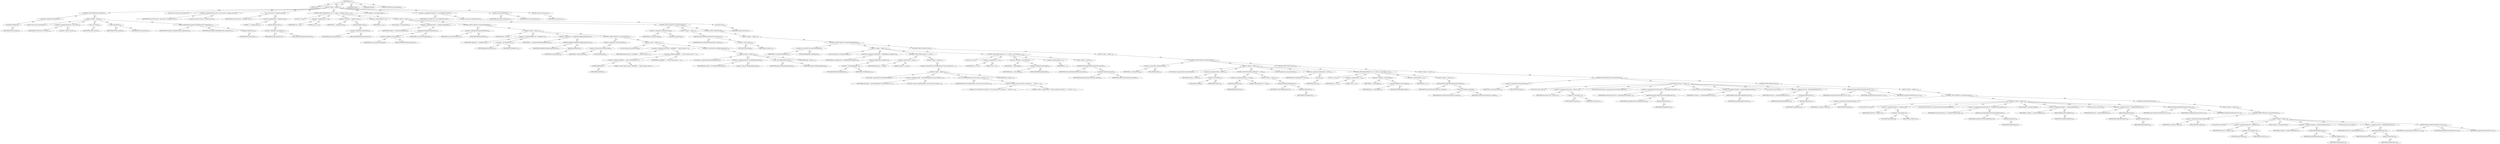 digraph "list" {  
"111669149714" [label = <(METHOD,list)<SUB>311</SUB>> ]
"115964117006" [label = <(PARAM,this)<SUB>311</SUB>> ]
"25769803813" [label = <(BLOCK,&lt;empty&gt;,&lt;empty&gt;)<SUB>311</SUB>> ]
"47244640274" [label = <(CONTROL_STRUCTURE,IF,if (!isChecked()))<SUB>312</SUB>> ]
"30064771205" [label = <(&lt;operator&gt;.logicalNot,!isChecked())<SUB>312</SUB>> ]
"30064771206" [label = <(isChecked,isChecked())<SUB>312</SUB>> ]
"68719476769" [label = <(IDENTIFIER,this,isChecked())<SUB>312</SUB>> ]
"25769803814" [label = <(BLOCK,&lt;empty&gt;,&lt;empty&gt;)<SUB>312</SUB>> ]
"94489280521" [label = <(LOCAL,Stack stk: java.util.Stack)<SUB>314</SUB>> ]
"30064771207" [label = <(&lt;operator&gt;.assignment,Stack stk = new Stack())<SUB>314</SUB>> ]
"68719476891" [label = <(IDENTIFIER,stk,Stack stk = new Stack())<SUB>314</SUB>> ]
"30064771208" [label = <(&lt;operator&gt;.alloc,new Stack())<SUB>314</SUB>> ]
"30064771209" [label = <(&lt;init&gt;,new Stack())<SUB>314</SUB>> ]
"68719476892" [label = <(IDENTIFIER,stk,new Stack())<SUB>314</SUB>> ]
"30064771210" [label = <(push,stk.push(this))<SUB>315</SUB>> ]
"68719476893" [label = <(IDENTIFIER,stk,stk.push(this))<SUB>315</SUB>> ]
"68719476770" [label = <(IDENTIFIER,this,stk.push(this))<SUB>315</SUB>> ]
"30064771211" [label = <(dieOnCircularReference,dieOnCircularReference(stk, getProject()))<SUB>316</SUB>> ]
"68719476772" [label = <(IDENTIFIER,this,dieOnCircularReference(stk, getProject()))<SUB>316</SUB>> ]
"68719476894" [label = <(IDENTIFIER,stk,dieOnCircularReference(stk, getProject()))<SUB>316</SUB>> ]
"30064771212" [label = <(getProject,getProject())<SUB>316</SUB>> ]
"68719476771" [label = <(IDENTIFIER,this,getProject())<SUB>316</SUB>> ]
"94489280522" [label = <(LOCAL,Vector result: java.util.Vector)<SUB>319</SUB>> ]
"30064771213" [label = <(&lt;operator&gt;.assignment,Vector result = new Vector(2 * elements.size()))<SUB>319</SUB>> ]
"68719476895" [label = <(IDENTIFIER,result,Vector result = new Vector(2 * elements.size()))<SUB>319</SUB>> ]
"30064771214" [label = <(&lt;operator&gt;.alloc,new Vector(2 * elements.size()))<SUB>319</SUB>> ]
"30064771215" [label = <(&lt;init&gt;,new Vector(2 * elements.size()))<SUB>319</SUB>> ]
"68719476896" [label = <(IDENTIFIER,result,new Vector(2 * elements.size()))<SUB>319</SUB>> ]
"30064771216" [label = <(&lt;operator&gt;.multiplication,2 * elements.size())<SUB>319</SUB>> ]
"90194313232" [label = <(LITERAL,2,2 * elements.size())<SUB>319</SUB>> ]
"30064771217" [label = <(size,this.elements.size())<SUB>319</SUB>> ]
"30064771218" [label = <(&lt;operator&gt;.fieldAccess,this.elements)<SUB>319</SUB>> ]
"68719476897" [label = <(IDENTIFIER,this,this.elements.size())> ]
"55834574867" [label = <(FIELD_IDENTIFIER,elements,elements)<SUB>319</SUB>> ]
"47244640275" [label = <(CONTROL_STRUCTURE,FOR,for (int i = 0; Some(i &lt; elements.size()); i++))<SUB>320</SUB>> ]
"94489280523" [label = <(LOCAL,int i: int)<SUB>320</SUB>> ]
"30064771219" [label = <(&lt;operator&gt;.assignment,int i = 0)<SUB>320</SUB>> ]
"68719476898" [label = <(IDENTIFIER,i,int i = 0)<SUB>320</SUB>> ]
"90194313233" [label = <(LITERAL,0,int i = 0)<SUB>320</SUB>> ]
"30064771220" [label = <(&lt;operator&gt;.lessThan,i &lt; elements.size())<SUB>320</SUB>> ]
"68719476899" [label = <(IDENTIFIER,i,i &lt; elements.size())<SUB>320</SUB>> ]
"30064771221" [label = <(size,this.elements.size())<SUB>320</SUB>> ]
"30064771222" [label = <(&lt;operator&gt;.fieldAccess,this.elements)<SUB>320</SUB>> ]
"68719476900" [label = <(IDENTIFIER,this,this.elements.size())> ]
"55834574868" [label = <(FIELD_IDENTIFIER,elements,elements)<SUB>320</SUB>> ]
"30064771223" [label = <(&lt;operator&gt;.postIncrement,i++)<SUB>320</SUB>> ]
"68719476901" [label = <(IDENTIFIER,i,i++)<SUB>320</SUB>> ]
"25769803815" [label = <(BLOCK,&lt;empty&gt;,&lt;empty&gt;)<SUB>320</SUB>> ]
"94489280524" [label = <(LOCAL,Object o: java.lang.Object)<SUB>321</SUB>> ]
"30064771224" [label = <(&lt;operator&gt;.assignment,Object o = elements.elementAt(i))<SUB>321</SUB>> ]
"68719476902" [label = <(IDENTIFIER,o,Object o = elements.elementAt(i))<SUB>321</SUB>> ]
"30064771225" [label = <(elementAt,this.elements.elementAt(i))<SUB>321</SUB>> ]
"30064771226" [label = <(&lt;operator&gt;.fieldAccess,this.elements)<SUB>321</SUB>> ]
"68719476903" [label = <(IDENTIFIER,this,this.elements.elementAt(i))> ]
"55834574869" [label = <(FIELD_IDENTIFIER,elements,elements)<SUB>321</SUB>> ]
"68719476904" [label = <(IDENTIFIER,i,this.elements.elementAt(i))<SUB>321</SUB>> ]
"47244640276" [label = <(CONTROL_STRUCTURE,IF,if (o instanceof Reference))<SUB>322</SUB>> ]
"30064771227" [label = <(&lt;operator&gt;.instanceOf,o instanceof Reference)<SUB>322</SUB>> ]
"68719476905" [label = <(IDENTIFIER,o,o instanceof Reference)<SUB>322</SUB>> ]
"180388626432" [label = <(TYPE_REF,Reference,Reference)<SUB>322</SUB>> ]
"25769803816" [label = <(BLOCK,&lt;empty&gt;,&lt;empty&gt;)<SUB>322</SUB>> ]
"94489280525" [label = <(LOCAL,Reference r: ANY)<SUB>323</SUB>> ]
"30064771228" [label = <(&lt;operator&gt;.assignment,Reference r = (Reference) o)<SUB>323</SUB>> ]
"68719476906" [label = <(IDENTIFIER,r,Reference r = (Reference) o)<SUB>323</SUB>> ]
"30064771229" [label = <(&lt;operator&gt;.cast,(Reference) o)<SUB>323</SUB>> ]
"180388626433" [label = <(TYPE_REF,Reference,Reference)<SUB>323</SUB>> ]
"68719476907" [label = <(IDENTIFIER,o,(Reference) o)<SUB>323</SUB>> ]
"30064771230" [label = <(&lt;operator&gt;.assignment,o = r.getReferencedObject(getProject()))<SUB>324</SUB>> ]
"68719476908" [label = <(IDENTIFIER,o,o = r.getReferencedObject(getProject()))<SUB>324</SUB>> ]
"30064771231" [label = <(getReferencedObject,getReferencedObject(getProject()))<SUB>324</SUB>> ]
"68719476909" [label = <(IDENTIFIER,r,getReferencedObject(getProject()))<SUB>324</SUB>> ]
"30064771232" [label = <(getProject,getProject())<SUB>324</SUB>> ]
"68719476773" [label = <(IDENTIFIER,this,getProject())<SUB>324</SUB>> ]
"47244640277" [label = <(CONTROL_STRUCTURE,IF,if (!(o instanceof Path)))<SUB>326</SUB>> ]
"30064771233" [label = <(&lt;operator&gt;.logicalNot,!(o instanceof Path))<SUB>326</SUB>> ]
"30064771234" [label = <(&lt;operator&gt;.instanceOf,o instanceof Path)<SUB>326</SUB>> ]
"68719476910" [label = <(IDENTIFIER,o,o instanceof Path)<SUB>326</SUB>> ]
"180388626434" [label = <(TYPE_REF,Path,Path)<SUB>326</SUB>> ]
"25769803817" [label = <(BLOCK,&lt;empty&gt;,&lt;empty&gt;)<SUB>326</SUB>> ]
"94489280526" [label = <(LOCAL,String msg: java.lang.String)<SUB>327</SUB>> ]
"30064771235" [label = <(&lt;operator&gt;.assignment,String msg = r.getRefId() + &quot; doesn\'t denote a...)<SUB>327</SUB>> ]
"68719476911" [label = <(IDENTIFIER,msg,String msg = r.getRefId() + &quot; doesn\'t denote a...)<SUB>327</SUB>> ]
"30064771236" [label = <(&lt;operator&gt;.addition,r.getRefId() + &quot; doesn\'t denote a path &quot; + o)<SUB>327</SUB>> ]
"30064771237" [label = <(&lt;operator&gt;.addition,r.getRefId() + &quot; doesn\'t denote a path &quot;)<SUB>327</SUB>> ]
"30064771238" [label = <(getRefId,getRefId())<SUB>327</SUB>> ]
"68719476912" [label = <(IDENTIFIER,r,getRefId())<SUB>327</SUB>> ]
"90194313234" [label = <(LITERAL,&quot; doesn\'t denote a path &quot;,r.getRefId() + &quot; doesn\'t denote a path &quot;)<SUB>327</SUB>> ]
"68719476913" [label = <(IDENTIFIER,o,r.getRefId() + &quot; doesn\'t denote a path &quot; + o)<SUB>327</SUB>> ]
"30064771239" [label = <(&lt;operator&gt;.throw,throw new BuildException(msg);)<SUB>328</SUB>> ]
"25769803818" [label = <(BLOCK,&lt;empty&gt;,&lt;empty&gt;)<SUB>328</SUB>> ]
"94489280527" [label = <(LOCAL,$obj1: org.apache.tools.ant.BuildException)<SUB>328</SUB>> ]
"30064771240" [label = <(&lt;operator&gt;.assignment,$obj1 = new BuildException(msg))<SUB>328</SUB>> ]
"68719476914" [label = <(IDENTIFIER,$obj1,$obj1 = new BuildException(msg))<SUB>328</SUB>> ]
"30064771241" [label = <(&lt;operator&gt;.alloc,new BuildException(msg))<SUB>328</SUB>> ]
"30064771242" [label = <(&lt;init&gt;,new BuildException(msg))<SUB>328</SUB>> ]
"68719476915" [label = <(IDENTIFIER,$obj1,new BuildException(msg))<SUB>328</SUB>> ]
"68719476916" [label = <(IDENTIFIER,msg,new BuildException(msg))<SUB>328</SUB>> ]
"68719476917" [label = <(IDENTIFIER,$obj1,&lt;empty&gt;)<SUB>328</SUB>> ]
"47244640278" [label = <(CONTROL_STRUCTURE,IF,if (o instanceof String))<SUB>332</SUB>> ]
"30064771243" [label = <(&lt;operator&gt;.instanceOf,o instanceof String)<SUB>332</SUB>> ]
"68719476918" [label = <(IDENTIFIER,o,o instanceof String)<SUB>332</SUB>> ]
"180388626435" [label = <(TYPE_REF,String,String)<SUB>332</SUB>> ]
"25769803819" [label = <(BLOCK,&lt;empty&gt;,&lt;empty&gt;)<SUB>332</SUB>> ]
"30064771244" [label = <(addUnlessPresent,addUnlessPresent(result, (String) o))<SUB>334</SUB>> ]
"68719476919" [label = <(IDENTIFIER,result,addUnlessPresent(result, (String) o))<SUB>334</SUB>> ]
"30064771245" [label = <(&lt;operator&gt;.cast,(String) o)<SUB>334</SUB>> ]
"180388626436" [label = <(TYPE_REF,String,String)<SUB>334</SUB>> ]
"68719476920" [label = <(IDENTIFIER,o,(String) o)<SUB>334</SUB>> ]
"47244640279" [label = <(CONTROL_STRUCTURE,ELSE,else)<SUB>335</SUB>> ]
"25769803820" [label = <(BLOCK,&lt;empty&gt;,&lt;empty&gt;)<SUB>335</SUB>> ]
"47244640280" [label = <(CONTROL_STRUCTURE,IF,if (o instanceof PathElement))<SUB>335</SUB>> ]
"30064771246" [label = <(&lt;operator&gt;.instanceOf,o instanceof PathElement)<SUB>335</SUB>> ]
"68719476921" [label = <(IDENTIFIER,o,o instanceof PathElement)<SUB>335</SUB>> ]
"180388626437" [label = <(TYPE_REF,PathElement,PathElement)<SUB>335</SUB>> ]
"25769803821" [label = <(BLOCK,&lt;empty&gt;,&lt;empty&gt;)<SUB>335</SUB>> ]
"94489280528" [label = <(LOCAL,String[] parts: java.lang.String[])<SUB>336</SUB>> ]
"30064771247" [label = <(&lt;operator&gt;.assignment,String[] parts = ((PathElement) o).getParts())<SUB>336</SUB>> ]
"68719476922" [label = <(IDENTIFIER,parts,String[] parts = ((PathElement) o).getParts())<SUB>336</SUB>> ]
"30064771248" [label = <(getParts,(PathElement) o.getParts())<SUB>336</SUB>> ]
"30064771249" [label = <(&lt;operator&gt;.cast,(PathElement) o)<SUB>336</SUB>> ]
"180388626438" [label = <(TYPE_REF,PathElement,PathElement)<SUB>336</SUB>> ]
"68719476923" [label = <(IDENTIFIER,o,(PathElement) o)<SUB>336</SUB>> ]
"47244640281" [label = <(CONTROL_STRUCTURE,IF,if (parts == null))<SUB>337</SUB>> ]
"30064771250" [label = <(&lt;operator&gt;.equals,parts == null)<SUB>337</SUB>> ]
"68719476924" [label = <(IDENTIFIER,parts,parts == null)<SUB>337</SUB>> ]
"90194313235" [label = <(LITERAL,null,parts == null)<SUB>337</SUB>> ]
"25769803822" [label = <(BLOCK,&lt;empty&gt;,&lt;empty&gt;)<SUB>337</SUB>> ]
"30064771251" [label = <(&lt;operator&gt;.throw,throw new BuildException(&quot;You must either set l...)<SUB>338</SUB>> ]
"25769803823" [label = <(BLOCK,&lt;empty&gt;,&lt;empty&gt;)<SUB>338</SUB>> ]
"94489280529" [label = <(LOCAL,$obj2: org.apache.tools.ant.BuildException)<SUB>338</SUB>> ]
"30064771252" [label = <(&lt;operator&gt;.assignment,$obj2 = new BuildException(&quot;You must either set...)<SUB>338</SUB>> ]
"68719476925" [label = <(IDENTIFIER,$obj2,$obj2 = new BuildException(&quot;You must either set...)<SUB>338</SUB>> ]
"30064771253" [label = <(&lt;operator&gt;.alloc,new BuildException(&quot;You must either set locatio...)<SUB>338</SUB>> ]
"30064771254" [label = <(&lt;init&gt;,new BuildException(&quot;You must either set locatio...)<SUB>338</SUB>> ]
"68719476926" [label = <(IDENTIFIER,$obj2,new BuildException(&quot;You must either set locatio...)<SUB>338</SUB>> ]
"30064771255" [label = <(&lt;operator&gt;.addition,&quot;You must either set location or&quot; + &quot; path on &lt;...)<SUB>338</SUB>> ]
"90194313236" [label = <(LITERAL,&quot;You must either set location or&quot;,&quot;You must either set location or&quot; + &quot; path on &lt;...)<SUB>338</SUB>> ]
"90194313237" [label = <(LITERAL,&quot; path on &lt;pathelement&gt;&quot;,&quot;You must either set location or&quot; + &quot; path on &lt;...)<SUB>339</SUB>> ]
"68719476927" [label = <(IDENTIFIER,$obj2,&lt;empty&gt;)<SUB>338</SUB>> ]
"47244640282" [label = <(CONTROL_STRUCTURE,FOR,for (int j = 0; Some(j &lt; parts.length); j++))<SUB>341</SUB>> ]
"94489280530" [label = <(LOCAL,int j: int)<SUB>341</SUB>> ]
"30064771256" [label = <(&lt;operator&gt;.assignment,int j = 0)<SUB>341</SUB>> ]
"68719476928" [label = <(IDENTIFIER,j,int j = 0)<SUB>341</SUB>> ]
"90194313238" [label = <(LITERAL,0,int j = 0)<SUB>341</SUB>> ]
"30064771257" [label = <(&lt;operator&gt;.lessThan,j &lt; parts.length)<SUB>341</SUB>> ]
"68719476929" [label = <(IDENTIFIER,j,j &lt; parts.length)<SUB>341</SUB>> ]
"30064771258" [label = <(&lt;operator&gt;.fieldAccess,parts.length)<SUB>341</SUB>> ]
"68719476930" [label = <(IDENTIFIER,parts,j &lt; parts.length)<SUB>341</SUB>> ]
"55834574870" [label = <(FIELD_IDENTIFIER,length,length)<SUB>341</SUB>> ]
"30064771259" [label = <(&lt;operator&gt;.postIncrement,j++)<SUB>341</SUB>> ]
"68719476931" [label = <(IDENTIFIER,j,j++)<SUB>341</SUB>> ]
"25769803824" [label = <(BLOCK,&lt;empty&gt;,&lt;empty&gt;)<SUB>341</SUB>> ]
"30064771260" [label = <(addUnlessPresent,addUnlessPresent(result, parts[j]))<SUB>342</SUB>> ]
"68719476932" [label = <(IDENTIFIER,result,addUnlessPresent(result, parts[j]))<SUB>342</SUB>> ]
"30064771261" [label = <(&lt;operator&gt;.indexAccess,parts[j])<SUB>342</SUB>> ]
"68719476933" [label = <(IDENTIFIER,parts,addUnlessPresent(result, parts[j]))<SUB>342</SUB>> ]
"68719476934" [label = <(IDENTIFIER,j,addUnlessPresent(result, parts[j]))<SUB>342</SUB>> ]
"47244640283" [label = <(CONTROL_STRUCTURE,ELSE,else)<SUB>344</SUB>> ]
"25769803825" [label = <(BLOCK,&lt;empty&gt;,&lt;empty&gt;)<SUB>344</SUB>> ]
"47244640284" [label = <(CONTROL_STRUCTURE,IF,if (o instanceof Path))<SUB>344</SUB>> ]
"30064771262" [label = <(&lt;operator&gt;.instanceOf,o instanceof Path)<SUB>344</SUB>> ]
"68719476935" [label = <(IDENTIFIER,o,o instanceof Path)<SUB>344</SUB>> ]
"180388626439" [label = <(TYPE_REF,Path,Path)<SUB>344</SUB>> ]
"25769803826" [label = <(BLOCK,&lt;empty&gt;,&lt;empty&gt;)<SUB>344</SUB>> ]
"94489280531" [label = <(LOCAL,Path p: org.apache.tools.ant.types.Path)<SUB>345</SUB>> ]
"30064771263" [label = <(&lt;operator&gt;.assignment,Path p = (Path) o)<SUB>345</SUB>> ]
"68719476936" [label = <(IDENTIFIER,p,Path p = (Path) o)<SUB>345</SUB>> ]
"30064771264" [label = <(&lt;operator&gt;.cast,(Path) o)<SUB>345</SUB>> ]
"180388626440" [label = <(TYPE_REF,Path,Path)<SUB>345</SUB>> ]
"68719476937" [label = <(IDENTIFIER,o,(Path) o)<SUB>345</SUB>> ]
"47244640285" [label = <(CONTROL_STRUCTURE,IF,if (p.getProject() == null))<SUB>346</SUB>> ]
"30064771265" [label = <(&lt;operator&gt;.equals,p.getProject() == null)<SUB>346</SUB>> ]
"30064771266" [label = <(getProject,getProject())<SUB>346</SUB>> ]
"68719476938" [label = <(IDENTIFIER,p,getProject())<SUB>346</SUB>> ]
"90194313239" [label = <(LITERAL,null,p.getProject() == null)<SUB>346</SUB>> ]
"25769803827" [label = <(BLOCK,&lt;empty&gt;,&lt;empty&gt;)<SUB>346</SUB>> ]
"30064771267" [label = <(setProject,setProject(getProject()))<SUB>347</SUB>> ]
"68719476939" [label = <(IDENTIFIER,p,setProject(getProject()))<SUB>347</SUB>> ]
"30064771268" [label = <(getProject,getProject())<SUB>347</SUB>> ]
"68719476774" [label = <(IDENTIFIER,this,getProject())<SUB>347</SUB>> ]
"94489280532" [label = <(LOCAL,String[] parts: java.lang.String[])<SUB>349</SUB>> ]
"30064771269" [label = <(&lt;operator&gt;.assignment,String[] parts = p.list())<SUB>349</SUB>> ]
"68719476940" [label = <(IDENTIFIER,parts,String[] parts = p.list())<SUB>349</SUB>> ]
"30064771270" [label = <(list,p.list())<SUB>349</SUB>> ]
"68719476941" [label = <(IDENTIFIER,p,p.list())<SUB>349</SUB>> ]
"47244640286" [label = <(CONTROL_STRUCTURE,FOR,for (int j = 0; Some(j &lt; parts.length); j++))<SUB>350</SUB>> ]
"94489280533" [label = <(LOCAL,int j: int)<SUB>350</SUB>> ]
"30064771271" [label = <(&lt;operator&gt;.assignment,int j = 0)<SUB>350</SUB>> ]
"68719476942" [label = <(IDENTIFIER,j,int j = 0)<SUB>350</SUB>> ]
"90194313240" [label = <(LITERAL,0,int j = 0)<SUB>350</SUB>> ]
"30064771272" [label = <(&lt;operator&gt;.lessThan,j &lt; parts.length)<SUB>350</SUB>> ]
"68719476943" [label = <(IDENTIFIER,j,j &lt; parts.length)<SUB>350</SUB>> ]
"30064771273" [label = <(&lt;operator&gt;.fieldAccess,parts.length)<SUB>350</SUB>> ]
"68719476944" [label = <(IDENTIFIER,parts,j &lt; parts.length)<SUB>350</SUB>> ]
"55834574871" [label = <(FIELD_IDENTIFIER,length,length)<SUB>350</SUB>> ]
"30064771274" [label = <(&lt;operator&gt;.postIncrement,j++)<SUB>350</SUB>> ]
"68719476945" [label = <(IDENTIFIER,j,j++)<SUB>350</SUB>> ]
"25769803828" [label = <(BLOCK,&lt;empty&gt;,&lt;empty&gt;)<SUB>350</SUB>> ]
"30064771275" [label = <(addUnlessPresent,addUnlessPresent(result, parts[j]))<SUB>351</SUB>> ]
"68719476946" [label = <(IDENTIFIER,result,addUnlessPresent(result, parts[j]))<SUB>351</SUB>> ]
"30064771276" [label = <(&lt;operator&gt;.indexAccess,parts[j])<SUB>351</SUB>> ]
"68719476947" [label = <(IDENTIFIER,parts,addUnlessPresent(result, parts[j]))<SUB>351</SUB>> ]
"68719476948" [label = <(IDENTIFIER,j,addUnlessPresent(result, parts[j]))<SUB>351</SUB>> ]
"47244640287" [label = <(CONTROL_STRUCTURE,ELSE,else)<SUB>353</SUB>> ]
"25769803829" [label = <(BLOCK,&lt;empty&gt;,&lt;empty&gt;)<SUB>353</SUB>> ]
"47244640288" [label = <(CONTROL_STRUCTURE,IF,if (o instanceof DirSet))<SUB>353</SUB>> ]
"30064771277" [label = <(&lt;operator&gt;.instanceOf,o instanceof DirSet)<SUB>353</SUB>> ]
"68719476949" [label = <(IDENTIFIER,o,o instanceof DirSet)<SUB>353</SUB>> ]
"180388626441" [label = <(TYPE_REF,DirSet,DirSet)<SUB>353</SUB>> ]
"25769803830" [label = <(BLOCK,&lt;empty&gt;,&lt;empty&gt;)<SUB>353</SUB>> ]
"94489280534" [label = <(LOCAL,DirSet dset: ANY)<SUB>354</SUB>> ]
"30064771278" [label = <(&lt;operator&gt;.assignment,DirSet dset = (DirSet) o)<SUB>354</SUB>> ]
"68719476950" [label = <(IDENTIFIER,dset,DirSet dset = (DirSet) o)<SUB>354</SUB>> ]
"30064771279" [label = <(&lt;operator&gt;.cast,(DirSet) o)<SUB>354</SUB>> ]
"180388626442" [label = <(TYPE_REF,DirSet,DirSet)<SUB>354</SUB>> ]
"68719476951" [label = <(IDENTIFIER,o,(DirSet) o)<SUB>354</SUB>> ]
"94489280535" [label = <(LOCAL,DirectoryScanner ds: org.apache.tools.ant.DirectoryScanner)<SUB>355</SUB>> ]
"30064771280" [label = <(&lt;operator&gt;.assignment,DirectoryScanner ds = dset.getDirectoryScanner(...)<SUB>355</SUB>> ]
"68719476952" [label = <(IDENTIFIER,ds,DirectoryScanner ds = dset.getDirectoryScanner(...)<SUB>355</SUB>> ]
"30064771281" [label = <(getDirectoryScanner,getDirectoryScanner(getProject()))<SUB>355</SUB>> ]
"68719476953" [label = <(IDENTIFIER,dset,getDirectoryScanner(getProject()))<SUB>355</SUB>> ]
"30064771282" [label = <(getProject,getProject())<SUB>355</SUB>> ]
"68719476775" [label = <(IDENTIFIER,this,getProject())<SUB>355</SUB>> ]
"94489280536" [label = <(LOCAL,String[] s: java.lang.String[])<SUB>356</SUB>> ]
"30064771283" [label = <(&lt;operator&gt;.assignment,String[] s = ds.getIncludedDirectories())<SUB>356</SUB>> ]
"68719476954" [label = <(IDENTIFIER,s,String[] s = ds.getIncludedDirectories())<SUB>356</SUB>> ]
"30064771284" [label = <(getIncludedDirectories,getIncludedDirectories())<SUB>356</SUB>> ]
"68719476955" [label = <(IDENTIFIER,ds,getIncludedDirectories())<SUB>356</SUB>> ]
"94489280537" [label = <(LOCAL,File dir: java.io.File)<SUB>357</SUB>> ]
"30064771285" [label = <(&lt;operator&gt;.assignment,File dir = dset.getDir(getProject()))<SUB>357</SUB>> ]
"68719476956" [label = <(IDENTIFIER,dir,File dir = dset.getDir(getProject()))<SUB>357</SUB>> ]
"30064771286" [label = <(getDir,getDir(getProject()))<SUB>357</SUB>> ]
"68719476957" [label = <(IDENTIFIER,dset,getDir(getProject()))<SUB>357</SUB>> ]
"30064771287" [label = <(getProject,getProject())<SUB>357</SUB>> ]
"68719476776" [label = <(IDENTIFIER,this,getProject())<SUB>357</SUB>> ]
"30064771288" [label = <(addUnlessPresent,addUnlessPresent(result, dir, s))<SUB>358</SUB>> ]
"68719476958" [label = <(IDENTIFIER,result,addUnlessPresent(result, dir, s))<SUB>358</SUB>> ]
"68719476959" [label = <(IDENTIFIER,dir,addUnlessPresent(result, dir, s))<SUB>358</SUB>> ]
"68719476960" [label = <(IDENTIFIER,s,addUnlessPresent(result, dir, s))<SUB>358</SUB>> ]
"47244640289" [label = <(CONTROL_STRUCTURE,ELSE,else)<SUB>359</SUB>> ]
"25769803831" [label = <(BLOCK,&lt;empty&gt;,&lt;empty&gt;)<SUB>359</SUB>> ]
"47244640290" [label = <(CONTROL_STRUCTURE,IF,if (o instanceof FileSet))<SUB>359</SUB>> ]
"30064771289" [label = <(&lt;operator&gt;.instanceOf,o instanceof FileSet)<SUB>359</SUB>> ]
"68719476961" [label = <(IDENTIFIER,o,o instanceof FileSet)<SUB>359</SUB>> ]
"180388626443" [label = <(TYPE_REF,FileSet,FileSet)<SUB>359</SUB>> ]
"25769803832" [label = <(BLOCK,&lt;empty&gt;,&lt;empty&gt;)<SUB>359</SUB>> ]
"94489280538" [label = <(LOCAL,FileSet fs: ANY)<SUB>360</SUB>> ]
"30064771290" [label = <(&lt;operator&gt;.assignment,FileSet fs = (FileSet) o)<SUB>360</SUB>> ]
"68719476962" [label = <(IDENTIFIER,fs,FileSet fs = (FileSet) o)<SUB>360</SUB>> ]
"30064771291" [label = <(&lt;operator&gt;.cast,(FileSet) o)<SUB>360</SUB>> ]
"180388626444" [label = <(TYPE_REF,FileSet,FileSet)<SUB>360</SUB>> ]
"68719476963" [label = <(IDENTIFIER,o,(FileSet) o)<SUB>360</SUB>> ]
"94489280539" [label = <(LOCAL,DirectoryScanner ds: org.apache.tools.ant.DirectoryScanner)<SUB>361</SUB>> ]
"30064771292" [label = <(&lt;operator&gt;.assignment,DirectoryScanner ds = fs.getDirectoryScanner(ge...)<SUB>361</SUB>> ]
"68719476964" [label = <(IDENTIFIER,ds,DirectoryScanner ds = fs.getDirectoryScanner(ge...)<SUB>361</SUB>> ]
"30064771293" [label = <(getDirectoryScanner,getDirectoryScanner(getProject()))<SUB>361</SUB>> ]
"68719476965" [label = <(IDENTIFIER,fs,getDirectoryScanner(getProject()))<SUB>361</SUB>> ]
"30064771294" [label = <(getProject,getProject())<SUB>361</SUB>> ]
"68719476777" [label = <(IDENTIFIER,this,getProject())<SUB>361</SUB>> ]
"94489280540" [label = <(LOCAL,String[] s: java.lang.String[])<SUB>362</SUB>> ]
"30064771295" [label = <(&lt;operator&gt;.assignment,String[] s = ds.getIncludedFiles())<SUB>362</SUB>> ]
"68719476966" [label = <(IDENTIFIER,s,String[] s = ds.getIncludedFiles())<SUB>362</SUB>> ]
"30064771296" [label = <(getIncludedFiles,getIncludedFiles())<SUB>362</SUB>> ]
"68719476967" [label = <(IDENTIFIER,ds,getIncludedFiles())<SUB>362</SUB>> ]
"94489280541" [label = <(LOCAL,File dir: java.io.File)<SUB>363</SUB>> ]
"30064771297" [label = <(&lt;operator&gt;.assignment,File dir = fs.getDir(getProject()))<SUB>363</SUB>> ]
"68719476968" [label = <(IDENTIFIER,dir,File dir = fs.getDir(getProject()))<SUB>363</SUB>> ]
"30064771298" [label = <(getDir,getDir(getProject()))<SUB>363</SUB>> ]
"68719476969" [label = <(IDENTIFIER,fs,getDir(getProject()))<SUB>363</SUB>> ]
"30064771299" [label = <(getProject,getProject())<SUB>363</SUB>> ]
"68719476778" [label = <(IDENTIFIER,this,getProject())<SUB>363</SUB>> ]
"30064771300" [label = <(addUnlessPresent,addUnlessPresent(result, dir, s))<SUB>364</SUB>> ]
"68719476970" [label = <(IDENTIFIER,result,addUnlessPresent(result, dir, s))<SUB>364</SUB>> ]
"68719476971" [label = <(IDENTIFIER,dir,addUnlessPresent(result, dir, s))<SUB>364</SUB>> ]
"68719476972" [label = <(IDENTIFIER,s,addUnlessPresent(result, dir, s))<SUB>364</SUB>> ]
"47244640291" [label = <(CONTROL_STRUCTURE,ELSE,else)<SUB>365</SUB>> ]
"25769803833" [label = <(BLOCK,&lt;empty&gt;,&lt;empty&gt;)<SUB>365</SUB>> ]
"47244640292" [label = <(CONTROL_STRUCTURE,IF,if (o instanceof FileList))<SUB>365</SUB>> ]
"30064771301" [label = <(&lt;operator&gt;.instanceOf,o instanceof FileList)<SUB>365</SUB>> ]
"68719476973" [label = <(IDENTIFIER,o,o instanceof FileList)<SUB>365</SUB>> ]
"180388626445" [label = <(TYPE_REF,FileList,FileList)<SUB>365</SUB>> ]
"25769803834" [label = <(BLOCK,&lt;empty&gt;,&lt;empty&gt;)<SUB>365</SUB>> ]
"94489280542" [label = <(LOCAL,FileList fl: ANY)<SUB>366</SUB>> ]
"30064771302" [label = <(&lt;operator&gt;.assignment,FileList fl = (FileList) o)<SUB>366</SUB>> ]
"68719476974" [label = <(IDENTIFIER,fl,FileList fl = (FileList) o)<SUB>366</SUB>> ]
"30064771303" [label = <(&lt;operator&gt;.cast,(FileList) o)<SUB>366</SUB>> ]
"180388626446" [label = <(TYPE_REF,FileList,FileList)<SUB>366</SUB>> ]
"68719476975" [label = <(IDENTIFIER,o,(FileList) o)<SUB>366</SUB>> ]
"94489280543" [label = <(LOCAL,String[] s: java.lang.String[])<SUB>367</SUB>> ]
"30064771304" [label = <(&lt;operator&gt;.assignment,String[] s = fl.getFiles(getProject()))<SUB>367</SUB>> ]
"68719476976" [label = <(IDENTIFIER,s,String[] s = fl.getFiles(getProject()))<SUB>367</SUB>> ]
"30064771305" [label = <(getFiles,getFiles(getProject()))<SUB>367</SUB>> ]
"68719476977" [label = <(IDENTIFIER,fl,getFiles(getProject()))<SUB>367</SUB>> ]
"30064771306" [label = <(getProject,getProject())<SUB>367</SUB>> ]
"68719476779" [label = <(IDENTIFIER,this,getProject())<SUB>367</SUB>> ]
"94489280544" [label = <(LOCAL,File dir: java.io.File)<SUB>368</SUB>> ]
"30064771307" [label = <(&lt;operator&gt;.assignment,File dir = fl.getDir(getProject()))<SUB>368</SUB>> ]
"68719476978" [label = <(IDENTIFIER,dir,File dir = fl.getDir(getProject()))<SUB>368</SUB>> ]
"30064771308" [label = <(getDir,getDir(getProject()))<SUB>368</SUB>> ]
"68719476979" [label = <(IDENTIFIER,fl,getDir(getProject()))<SUB>368</SUB>> ]
"30064771309" [label = <(getProject,getProject())<SUB>368</SUB>> ]
"68719476780" [label = <(IDENTIFIER,this,getProject())<SUB>368</SUB>> ]
"30064771310" [label = <(addUnlessPresent,addUnlessPresent(result, dir, s))<SUB>369</SUB>> ]
"68719476980" [label = <(IDENTIFIER,result,addUnlessPresent(result, dir, s))<SUB>369</SUB>> ]
"68719476981" [label = <(IDENTIFIER,dir,addUnlessPresent(result, dir, s))<SUB>369</SUB>> ]
"68719476982" [label = <(IDENTIFIER,s,addUnlessPresent(result, dir, s))<SUB>369</SUB>> ]
"94489280545" [label = <(LOCAL,String[] res: java.lang.String[])<SUB>372</SUB>> ]
"30064771311" [label = <(&lt;operator&gt;.assignment,String[] res = new String[result.size()])<SUB>372</SUB>> ]
"68719476983" [label = <(IDENTIFIER,res,String[] res = new String[result.size()])<SUB>372</SUB>> ]
"30064771312" [label = <(&lt;operator&gt;.alloc,new String[result.size()])> ]
"30064771313" [label = <(size,result.size())<SUB>372</SUB>> ]
"68719476984" [label = <(IDENTIFIER,result,result.size())<SUB>372</SUB>> ]
"30064771314" [label = <(copyInto,result.copyInto(res))<SUB>373</SUB>> ]
"68719476985" [label = <(IDENTIFIER,result,result.copyInto(res))<SUB>373</SUB>> ]
"68719476986" [label = <(IDENTIFIER,res,result.copyInto(res))<SUB>373</SUB>> ]
"146028888068" [label = <(RETURN,return res;,return res;)<SUB>374</SUB>> ]
"68719476987" [label = <(IDENTIFIER,res,return res;)<SUB>374</SUB>> ]
"133143986217" [label = <(MODIFIER,PUBLIC)> ]
"133143986218" [label = <(MODIFIER,VIRTUAL)> ]
"128849018898" [label = <(METHOD_RETURN,java.lang.String[])<SUB>311</SUB>> ]
  "111669149714" -> "115964117006"  [ label = "AST: "] 
  "111669149714" -> "25769803813"  [ label = "AST: "] 
  "111669149714" -> "133143986217"  [ label = "AST: "] 
  "111669149714" -> "133143986218"  [ label = "AST: "] 
  "111669149714" -> "128849018898"  [ label = "AST: "] 
  "25769803813" -> "47244640274"  [ label = "AST: "] 
  "25769803813" -> "94489280522"  [ label = "AST: "] 
  "25769803813" -> "30064771213"  [ label = "AST: "] 
  "25769803813" -> "30064771215"  [ label = "AST: "] 
  "25769803813" -> "47244640275"  [ label = "AST: "] 
  "25769803813" -> "94489280545"  [ label = "AST: "] 
  "25769803813" -> "30064771311"  [ label = "AST: "] 
  "25769803813" -> "30064771314"  [ label = "AST: "] 
  "25769803813" -> "146028888068"  [ label = "AST: "] 
  "47244640274" -> "30064771205"  [ label = "AST: "] 
  "47244640274" -> "25769803814"  [ label = "AST: "] 
  "30064771205" -> "30064771206"  [ label = "AST: "] 
  "30064771206" -> "68719476769"  [ label = "AST: "] 
  "25769803814" -> "94489280521"  [ label = "AST: "] 
  "25769803814" -> "30064771207"  [ label = "AST: "] 
  "25769803814" -> "30064771209"  [ label = "AST: "] 
  "25769803814" -> "30064771210"  [ label = "AST: "] 
  "25769803814" -> "30064771211"  [ label = "AST: "] 
  "30064771207" -> "68719476891"  [ label = "AST: "] 
  "30064771207" -> "30064771208"  [ label = "AST: "] 
  "30064771209" -> "68719476892"  [ label = "AST: "] 
  "30064771210" -> "68719476893"  [ label = "AST: "] 
  "30064771210" -> "68719476770"  [ label = "AST: "] 
  "30064771211" -> "68719476772"  [ label = "AST: "] 
  "30064771211" -> "68719476894"  [ label = "AST: "] 
  "30064771211" -> "30064771212"  [ label = "AST: "] 
  "30064771212" -> "68719476771"  [ label = "AST: "] 
  "30064771213" -> "68719476895"  [ label = "AST: "] 
  "30064771213" -> "30064771214"  [ label = "AST: "] 
  "30064771215" -> "68719476896"  [ label = "AST: "] 
  "30064771215" -> "30064771216"  [ label = "AST: "] 
  "30064771216" -> "90194313232"  [ label = "AST: "] 
  "30064771216" -> "30064771217"  [ label = "AST: "] 
  "30064771217" -> "30064771218"  [ label = "AST: "] 
  "30064771218" -> "68719476897"  [ label = "AST: "] 
  "30064771218" -> "55834574867"  [ label = "AST: "] 
  "47244640275" -> "94489280523"  [ label = "AST: "] 
  "47244640275" -> "30064771219"  [ label = "AST: "] 
  "47244640275" -> "30064771220"  [ label = "AST: "] 
  "47244640275" -> "30064771223"  [ label = "AST: "] 
  "47244640275" -> "25769803815"  [ label = "AST: "] 
  "30064771219" -> "68719476898"  [ label = "AST: "] 
  "30064771219" -> "90194313233"  [ label = "AST: "] 
  "30064771220" -> "68719476899"  [ label = "AST: "] 
  "30064771220" -> "30064771221"  [ label = "AST: "] 
  "30064771221" -> "30064771222"  [ label = "AST: "] 
  "30064771222" -> "68719476900"  [ label = "AST: "] 
  "30064771222" -> "55834574868"  [ label = "AST: "] 
  "30064771223" -> "68719476901"  [ label = "AST: "] 
  "25769803815" -> "94489280524"  [ label = "AST: "] 
  "25769803815" -> "30064771224"  [ label = "AST: "] 
  "25769803815" -> "47244640276"  [ label = "AST: "] 
  "25769803815" -> "47244640278"  [ label = "AST: "] 
  "30064771224" -> "68719476902"  [ label = "AST: "] 
  "30064771224" -> "30064771225"  [ label = "AST: "] 
  "30064771225" -> "30064771226"  [ label = "AST: "] 
  "30064771225" -> "68719476904"  [ label = "AST: "] 
  "30064771226" -> "68719476903"  [ label = "AST: "] 
  "30064771226" -> "55834574869"  [ label = "AST: "] 
  "47244640276" -> "30064771227"  [ label = "AST: "] 
  "47244640276" -> "25769803816"  [ label = "AST: "] 
  "30064771227" -> "68719476905"  [ label = "AST: "] 
  "30064771227" -> "180388626432"  [ label = "AST: "] 
  "25769803816" -> "94489280525"  [ label = "AST: "] 
  "25769803816" -> "30064771228"  [ label = "AST: "] 
  "25769803816" -> "30064771230"  [ label = "AST: "] 
  "25769803816" -> "47244640277"  [ label = "AST: "] 
  "30064771228" -> "68719476906"  [ label = "AST: "] 
  "30064771228" -> "30064771229"  [ label = "AST: "] 
  "30064771229" -> "180388626433"  [ label = "AST: "] 
  "30064771229" -> "68719476907"  [ label = "AST: "] 
  "30064771230" -> "68719476908"  [ label = "AST: "] 
  "30064771230" -> "30064771231"  [ label = "AST: "] 
  "30064771231" -> "68719476909"  [ label = "AST: "] 
  "30064771231" -> "30064771232"  [ label = "AST: "] 
  "30064771232" -> "68719476773"  [ label = "AST: "] 
  "47244640277" -> "30064771233"  [ label = "AST: "] 
  "47244640277" -> "25769803817"  [ label = "AST: "] 
  "30064771233" -> "30064771234"  [ label = "AST: "] 
  "30064771234" -> "68719476910"  [ label = "AST: "] 
  "30064771234" -> "180388626434"  [ label = "AST: "] 
  "25769803817" -> "94489280526"  [ label = "AST: "] 
  "25769803817" -> "30064771235"  [ label = "AST: "] 
  "25769803817" -> "30064771239"  [ label = "AST: "] 
  "30064771235" -> "68719476911"  [ label = "AST: "] 
  "30064771235" -> "30064771236"  [ label = "AST: "] 
  "30064771236" -> "30064771237"  [ label = "AST: "] 
  "30064771236" -> "68719476913"  [ label = "AST: "] 
  "30064771237" -> "30064771238"  [ label = "AST: "] 
  "30064771237" -> "90194313234"  [ label = "AST: "] 
  "30064771238" -> "68719476912"  [ label = "AST: "] 
  "30064771239" -> "25769803818"  [ label = "AST: "] 
  "25769803818" -> "94489280527"  [ label = "AST: "] 
  "25769803818" -> "30064771240"  [ label = "AST: "] 
  "25769803818" -> "30064771242"  [ label = "AST: "] 
  "25769803818" -> "68719476917"  [ label = "AST: "] 
  "30064771240" -> "68719476914"  [ label = "AST: "] 
  "30064771240" -> "30064771241"  [ label = "AST: "] 
  "30064771242" -> "68719476915"  [ label = "AST: "] 
  "30064771242" -> "68719476916"  [ label = "AST: "] 
  "47244640278" -> "30064771243"  [ label = "AST: "] 
  "47244640278" -> "25769803819"  [ label = "AST: "] 
  "47244640278" -> "47244640279"  [ label = "AST: "] 
  "30064771243" -> "68719476918"  [ label = "AST: "] 
  "30064771243" -> "180388626435"  [ label = "AST: "] 
  "25769803819" -> "30064771244"  [ label = "AST: "] 
  "30064771244" -> "68719476919"  [ label = "AST: "] 
  "30064771244" -> "30064771245"  [ label = "AST: "] 
  "30064771245" -> "180388626436"  [ label = "AST: "] 
  "30064771245" -> "68719476920"  [ label = "AST: "] 
  "47244640279" -> "25769803820"  [ label = "AST: "] 
  "25769803820" -> "47244640280"  [ label = "AST: "] 
  "47244640280" -> "30064771246"  [ label = "AST: "] 
  "47244640280" -> "25769803821"  [ label = "AST: "] 
  "47244640280" -> "47244640283"  [ label = "AST: "] 
  "30064771246" -> "68719476921"  [ label = "AST: "] 
  "30064771246" -> "180388626437"  [ label = "AST: "] 
  "25769803821" -> "94489280528"  [ label = "AST: "] 
  "25769803821" -> "30064771247"  [ label = "AST: "] 
  "25769803821" -> "47244640281"  [ label = "AST: "] 
  "25769803821" -> "47244640282"  [ label = "AST: "] 
  "30064771247" -> "68719476922"  [ label = "AST: "] 
  "30064771247" -> "30064771248"  [ label = "AST: "] 
  "30064771248" -> "30064771249"  [ label = "AST: "] 
  "30064771249" -> "180388626438"  [ label = "AST: "] 
  "30064771249" -> "68719476923"  [ label = "AST: "] 
  "47244640281" -> "30064771250"  [ label = "AST: "] 
  "47244640281" -> "25769803822"  [ label = "AST: "] 
  "30064771250" -> "68719476924"  [ label = "AST: "] 
  "30064771250" -> "90194313235"  [ label = "AST: "] 
  "25769803822" -> "30064771251"  [ label = "AST: "] 
  "30064771251" -> "25769803823"  [ label = "AST: "] 
  "25769803823" -> "94489280529"  [ label = "AST: "] 
  "25769803823" -> "30064771252"  [ label = "AST: "] 
  "25769803823" -> "30064771254"  [ label = "AST: "] 
  "25769803823" -> "68719476927"  [ label = "AST: "] 
  "30064771252" -> "68719476925"  [ label = "AST: "] 
  "30064771252" -> "30064771253"  [ label = "AST: "] 
  "30064771254" -> "68719476926"  [ label = "AST: "] 
  "30064771254" -> "30064771255"  [ label = "AST: "] 
  "30064771255" -> "90194313236"  [ label = "AST: "] 
  "30064771255" -> "90194313237"  [ label = "AST: "] 
  "47244640282" -> "94489280530"  [ label = "AST: "] 
  "47244640282" -> "30064771256"  [ label = "AST: "] 
  "47244640282" -> "30064771257"  [ label = "AST: "] 
  "47244640282" -> "30064771259"  [ label = "AST: "] 
  "47244640282" -> "25769803824"  [ label = "AST: "] 
  "30064771256" -> "68719476928"  [ label = "AST: "] 
  "30064771256" -> "90194313238"  [ label = "AST: "] 
  "30064771257" -> "68719476929"  [ label = "AST: "] 
  "30064771257" -> "30064771258"  [ label = "AST: "] 
  "30064771258" -> "68719476930"  [ label = "AST: "] 
  "30064771258" -> "55834574870"  [ label = "AST: "] 
  "30064771259" -> "68719476931"  [ label = "AST: "] 
  "25769803824" -> "30064771260"  [ label = "AST: "] 
  "30064771260" -> "68719476932"  [ label = "AST: "] 
  "30064771260" -> "30064771261"  [ label = "AST: "] 
  "30064771261" -> "68719476933"  [ label = "AST: "] 
  "30064771261" -> "68719476934"  [ label = "AST: "] 
  "47244640283" -> "25769803825"  [ label = "AST: "] 
  "25769803825" -> "47244640284"  [ label = "AST: "] 
  "47244640284" -> "30064771262"  [ label = "AST: "] 
  "47244640284" -> "25769803826"  [ label = "AST: "] 
  "47244640284" -> "47244640287"  [ label = "AST: "] 
  "30064771262" -> "68719476935"  [ label = "AST: "] 
  "30064771262" -> "180388626439"  [ label = "AST: "] 
  "25769803826" -> "94489280531"  [ label = "AST: "] 
  "25769803826" -> "30064771263"  [ label = "AST: "] 
  "25769803826" -> "47244640285"  [ label = "AST: "] 
  "25769803826" -> "94489280532"  [ label = "AST: "] 
  "25769803826" -> "30064771269"  [ label = "AST: "] 
  "25769803826" -> "47244640286"  [ label = "AST: "] 
  "30064771263" -> "68719476936"  [ label = "AST: "] 
  "30064771263" -> "30064771264"  [ label = "AST: "] 
  "30064771264" -> "180388626440"  [ label = "AST: "] 
  "30064771264" -> "68719476937"  [ label = "AST: "] 
  "47244640285" -> "30064771265"  [ label = "AST: "] 
  "47244640285" -> "25769803827"  [ label = "AST: "] 
  "30064771265" -> "30064771266"  [ label = "AST: "] 
  "30064771265" -> "90194313239"  [ label = "AST: "] 
  "30064771266" -> "68719476938"  [ label = "AST: "] 
  "25769803827" -> "30064771267"  [ label = "AST: "] 
  "30064771267" -> "68719476939"  [ label = "AST: "] 
  "30064771267" -> "30064771268"  [ label = "AST: "] 
  "30064771268" -> "68719476774"  [ label = "AST: "] 
  "30064771269" -> "68719476940"  [ label = "AST: "] 
  "30064771269" -> "30064771270"  [ label = "AST: "] 
  "30064771270" -> "68719476941"  [ label = "AST: "] 
  "47244640286" -> "94489280533"  [ label = "AST: "] 
  "47244640286" -> "30064771271"  [ label = "AST: "] 
  "47244640286" -> "30064771272"  [ label = "AST: "] 
  "47244640286" -> "30064771274"  [ label = "AST: "] 
  "47244640286" -> "25769803828"  [ label = "AST: "] 
  "30064771271" -> "68719476942"  [ label = "AST: "] 
  "30064771271" -> "90194313240"  [ label = "AST: "] 
  "30064771272" -> "68719476943"  [ label = "AST: "] 
  "30064771272" -> "30064771273"  [ label = "AST: "] 
  "30064771273" -> "68719476944"  [ label = "AST: "] 
  "30064771273" -> "55834574871"  [ label = "AST: "] 
  "30064771274" -> "68719476945"  [ label = "AST: "] 
  "25769803828" -> "30064771275"  [ label = "AST: "] 
  "30064771275" -> "68719476946"  [ label = "AST: "] 
  "30064771275" -> "30064771276"  [ label = "AST: "] 
  "30064771276" -> "68719476947"  [ label = "AST: "] 
  "30064771276" -> "68719476948"  [ label = "AST: "] 
  "47244640287" -> "25769803829"  [ label = "AST: "] 
  "25769803829" -> "47244640288"  [ label = "AST: "] 
  "47244640288" -> "30064771277"  [ label = "AST: "] 
  "47244640288" -> "25769803830"  [ label = "AST: "] 
  "47244640288" -> "47244640289"  [ label = "AST: "] 
  "30064771277" -> "68719476949"  [ label = "AST: "] 
  "30064771277" -> "180388626441"  [ label = "AST: "] 
  "25769803830" -> "94489280534"  [ label = "AST: "] 
  "25769803830" -> "30064771278"  [ label = "AST: "] 
  "25769803830" -> "94489280535"  [ label = "AST: "] 
  "25769803830" -> "30064771280"  [ label = "AST: "] 
  "25769803830" -> "94489280536"  [ label = "AST: "] 
  "25769803830" -> "30064771283"  [ label = "AST: "] 
  "25769803830" -> "94489280537"  [ label = "AST: "] 
  "25769803830" -> "30064771285"  [ label = "AST: "] 
  "25769803830" -> "30064771288"  [ label = "AST: "] 
  "30064771278" -> "68719476950"  [ label = "AST: "] 
  "30064771278" -> "30064771279"  [ label = "AST: "] 
  "30064771279" -> "180388626442"  [ label = "AST: "] 
  "30064771279" -> "68719476951"  [ label = "AST: "] 
  "30064771280" -> "68719476952"  [ label = "AST: "] 
  "30064771280" -> "30064771281"  [ label = "AST: "] 
  "30064771281" -> "68719476953"  [ label = "AST: "] 
  "30064771281" -> "30064771282"  [ label = "AST: "] 
  "30064771282" -> "68719476775"  [ label = "AST: "] 
  "30064771283" -> "68719476954"  [ label = "AST: "] 
  "30064771283" -> "30064771284"  [ label = "AST: "] 
  "30064771284" -> "68719476955"  [ label = "AST: "] 
  "30064771285" -> "68719476956"  [ label = "AST: "] 
  "30064771285" -> "30064771286"  [ label = "AST: "] 
  "30064771286" -> "68719476957"  [ label = "AST: "] 
  "30064771286" -> "30064771287"  [ label = "AST: "] 
  "30064771287" -> "68719476776"  [ label = "AST: "] 
  "30064771288" -> "68719476958"  [ label = "AST: "] 
  "30064771288" -> "68719476959"  [ label = "AST: "] 
  "30064771288" -> "68719476960"  [ label = "AST: "] 
  "47244640289" -> "25769803831"  [ label = "AST: "] 
  "25769803831" -> "47244640290"  [ label = "AST: "] 
  "47244640290" -> "30064771289"  [ label = "AST: "] 
  "47244640290" -> "25769803832"  [ label = "AST: "] 
  "47244640290" -> "47244640291"  [ label = "AST: "] 
  "30064771289" -> "68719476961"  [ label = "AST: "] 
  "30064771289" -> "180388626443"  [ label = "AST: "] 
  "25769803832" -> "94489280538"  [ label = "AST: "] 
  "25769803832" -> "30064771290"  [ label = "AST: "] 
  "25769803832" -> "94489280539"  [ label = "AST: "] 
  "25769803832" -> "30064771292"  [ label = "AST: "] 
  "25769803832" -> "94489280540"  [ label = "AST: "] 
  "25769803832" -> "30064771295"  [ label = "AST: "] 
  "25769803832" -> "94489280541"  [ label = "AST: "] 
  "25769803832" -> "30064771297"  [ label = "AST: "] 
  "25769803832" -> "30064771300"  [ label = "AST: "] 
  "30064771290" -> "68719476962"  [ label = "AST: "] 
  "30064771290" -> "30064771291"  [ label = "AST: "] 
  "30064771291" -> "180388626444"  [ label = "AST: "] 
  "30064771291" -> "68719476963"  [ label = "AST: "] 
  "30064771292" -> "68719476964"  [ label = "AST: "] 
  "30064771292" -> "30064771293"  [ label = "AST: "] 
  "30064771293" -> "68719476965"  [ label = "AST: "] 
  "30064771293" -> "30064771294"  [ label = "AST: "] 
  "30064771294" -> "68719476777"  [ label = "AST: "] 
  "30064771295" -> "68719476966"  [ label = "AST: "] 
  "30064771295" -> "30064771296"  [ label = "AST: "] 
  "30064771296" -> "68719476967"  [ label = "AST: "] 
  "30064771297" -> "68719476968"  [ label = "AST: "] 
  "30064771297" -> "30064771298"  [ label = "AST: "] 
  "30064771298" -> "68719476969"  [ label = "AST: "] 
  "30064771298" -> "30064771299"  [ label = "AST: "] 
  "30064771299" -> "68719476778"  [ label = "AST: "] 
  "30064771300" -> "68719476970"  [ label = "AST: "] 
  "30064771300" -> "68719476971"  [ label = "AST: "] 
  "30064771300" -> "68719476972"  [ label = "AST: "] 
  "47244640291" -> "25769803833"  [ label = "AST: "] 
  "25769803833" -> "47244640292"  [ label = "AST: "] 
  "47244640292" -> "30064771301"  [ label = "AST: "] 
  "47244640292" -> "25769803834"  [ label = "AST: "] 
  "30064771301" -> "68719476973"  [ label = "AST: "] 
  "30064771301" -> "180388626445"  [ label = "AST: "] 
  "25769803834" -> "94489280542"  [ label = "AST: "] 
  "25769803834" -> "30064771302"  [ label = "AST: "] 
  "25769803834" -> "94489280543"  [ label = "AST: "] 
  "25769803834" -> "30064771304"  [ label = "AST: "] 
  "25769803834" -> "94489280544"  [ label = "AST: "] 
  "25769803834" -> "30064771307"  [ label = "AST: "] 
  "25769803834" -> "30064771310"  [ label = "AST: "] 
  "30064771302" -> "68719476974"  [ label = "AST: "] 
  "30064771302" -> "30064771303"  [ label = "AST: "] 
  "30064771303" -> "180388626446"  [ label = "AST: "] 
  "30064771303" -> "68719476975"  [ label = "AST: "] 
  "30064771304" -> "68719476976"  [ label = "AST: "] 
  "30064771304" -> "30064771305"  [ label = "AST: "] 
  "30064771305" -> "68719476977"  [ label = "AST: "] 
  "30064771305" -> "30064771306"  [ label = "AST: "] 
  "30064771306" -> "68719476779"  [ label = "AST: "] 
  "30064771307" -> "68719476978"  [ label = "AST: "] 
  "30064771307" -> "30064771308"  [ label = "AST: "] 
  "30064771308" -> "68719476979"  [ label = "AST: "] 
  "30064771308" -> "30064771309"  [ label = "AST: "] 
  "30064771309" -> "68719476780"  [ label = "AST: "] 
  "30064771310" -> "68719476980"  [ label = "AST: "] 
  "30064771310" -> "68719476981"  [ label = "AST: "] 
  "30064771310" -> "68719476982"  [ label = "AST: "] 
  "30064771311" -> "68719476983"  [ label = "AST: "] 
  "30064771311" -> "30064771312"  [ label = "AST: "] 
  "30064771312" -> "30064771313"  [ label = "AST: "] 
  "30064771313" -> "68719476984"  [ label = "AST: "] 
  "30064771314" -> "68719476985"  [ label = "AST: "] 
  "30064771314" -> "68719476986"  [ label = "AST: "] 
  "146028888068" -> "68719476987"  [ label = "AST: "] 
  "111669149714" -> "115964117006"  [ label = "DDG: "] 
}

